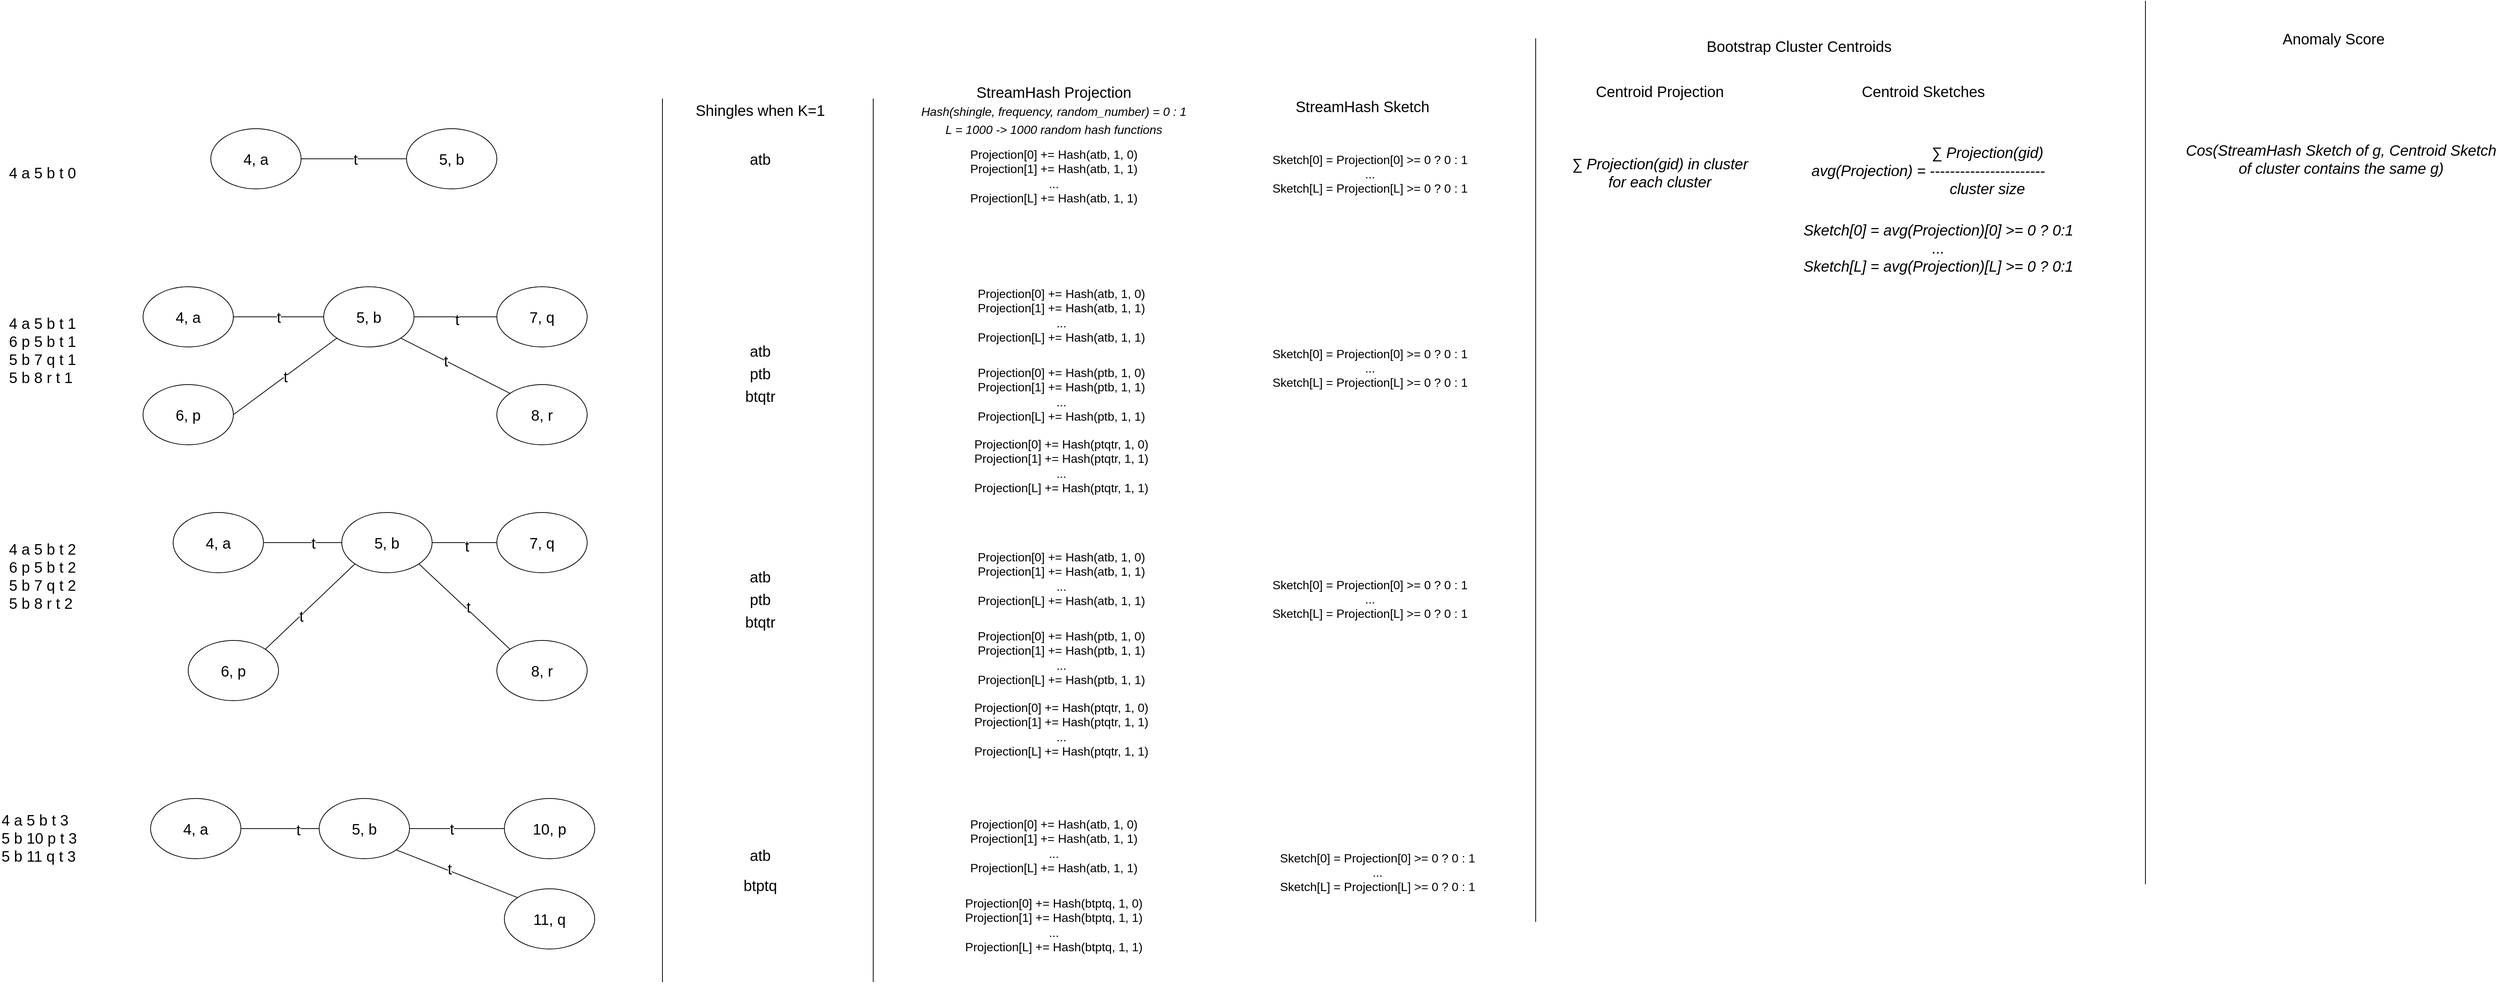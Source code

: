 <mxfile version="16.1.2" type="device"><diagram id="bBdnwD0coQgiD512IPW7" name="sample_data"><mxGraphModel dx="2013" dy="1991" grid="1" gridSize="10" guides="1" tooltips="1" connect="1" arrows="1" fold="1" page="1" pageScale="1" pageWidth="827" pageHeight="1169" math="0" shadow="0"><root><mxCell id="0"/><mxCell id="1" parent="0"/><mxCell id="2VWiF08SFE-unLNGT3d9-3" style="rounded=0;orthogonalLoop=1;jettySize=auto;html=1;exitX=1;exitY=0.5;exitDx=0;exitDy=0;entryX=0;entryY=0.5;entryDx=0;entryDy=0;endArrow=none;endFill=0;fontSize=20;" edge="1" parent="1" source="2VWiF08SFE-unLNGT3d9-1" target="2VWiF08SFE-unLNGT3d9-2"><mxGeometry relative="1" as="geometry"/></mxCell><mxCell id="2VWiF08SFE-unLNGT3d9-4" value="t" style="edgeLabel;html=1;align=center;verticalAlign=middle;resizable=0;points=[];fontSize=20;" vertex="1" connectable="0" parent="2VWiF08SFE-unLNGT3d9-3"><mxGeometry x="0.029" relative="1" as="geometry"><mxPoint as="offset"/></mxGeometry></mxCell><mxCell id="2VWiF08SFE-unLNGT3d9-1" value="4, a" style="ellipse;whiteSpace=wrap;html=1;fontSize=20;" vertex="1" parent="1"><mxGeometry x="180" y="90" width="120" height="80" as="geometry"/></mxCell><mxCell id="2VWiF08SFE-unLNGT3d9-2" value="5, b" style="ellipse;whiteSpace=wrap;html=1;fontSize=20;" vertex="1" parent="1"><mxGeometry x="440" y="90" width="120" height="80" as="geometry"/></mxCell><mxCell id="2VWiF08SFE-unLNGT3d9-5" value="4&#9;a&#9;5&#9;b&#9;t&#9;0" style="text;whiteSpace=wrap;html=1;fontSize=20;" vertex="1" parent="1"><mxGeometry x="-90" y="130" width="110" height="40" as="geometry"/></mxCell><mxCell id="2VWiF08SFE-unLNGT3d9-6" value="4&#9;a&#9;5&#9;b&#9;t&#9;1&#10;6&#9;p&#9;5&#9;b&#9;t&#9;1&#10;5&#9;b&#9;7&#9;q&#9;t&#9;1&#10;5&#9;b&#9;8&#9;r&#9;t&#9;1" style="text;whiteSpace=wrap;html=1;fontSize=20;" vertex="1" parent="1"><mxGeometry x="-90" y="330" width="110" height="110" as="geometry"/></mxCell><mxCell id="2VWiF08SFE-unLNGT3d9-10" value="t" style="edgeStyle=none;rounded=0;orthogonalLoop=1;jettySize=auto;html=1;exitX=1;exitY=0.5;exitDx=0;exitDy=0;entryX=0;entryY=0.5;entryDx=0;entryDy=0;fontSize=20;endArrow=none;endFill=0;" edge="1" parent="1" source="2VWiF08SFE-unLNGT3d9-7" target="2VWiF08SFE-unLNGT3d9-8"><mxGeometry relative="1" as="geometry"/></mxCell><mxCell id="2VWiF08SFE-unLNGT3d9-7" value="4, a" style="ellipse;whiteSpace=wrap;html=1;fontSize=20;" vertex="1" parent="1"><mxGeometry x="90" y="300" width="120" height="80" as="geometry"/></mxCell><mxCell id="2VWiF08SFE-unLNGT3d9-13" style="edgeStyle=none;rounded=0;orthogonalLoop=1;jettySize=auto;html=1;exitX=1;exitY=0.5;exitDx=0;exitDy=0;entryX=0;entryY=0.5;entryDx=0;entryDy=0;fontSize=20;endArrow=none;endFill=0;" edge="1" parent="1" source="2VWiF08SFE-unLNGT3d9-8" target="2VWiF08SFE-unLNGT3d9-12"><mxGeometry relative="1" as="geometry"/></mxCell><mxCell id="2VWiF08SFE-unLNGT3d9-14" value="t" style="edgeLabel;html=1;align=center;verticalAlign=middle;resizable=0;points=[];fontSize=20;" vertex="1" connectable="0" parent="2VWiF08SFE-unLNGT3d9-13"><mxGeometry x="0.032" y="-3" relative="1" as="geometry"><mxPoint as="offset"/></mxGeometry></mxCell><mxCell id="2VWiF08SFE-unLNGT3d9-39" style="edgeStyle=none;rounded=0;orthogonalLoop=1;jettySize=auto;html=1;exitX=1;exitY=1;exitDx=0;exitDy=0;entryX=0;entryY=0;entryDx=0;entryDy=0;fontSize=20;endArrow=none;endFill=0;" edge="1" parent="1" source="2VWiF08SFE-unLNGT3d9-8" target="2VWiF08SFE-unLNGT3d9-15"><mxGeometry relative="1" as="geometry"/></mxCell><mxCell id="2VWiF08SFE-unLNGT3d9-40" value="t" style="edgeLabel;html=1;align=center;verticalAlign=middle;resizable=0;points=[];fontSize=20;" vertex="1" connectable="0" parent="2VWiF08SFE-unLNGT3d9-39"><mxGeometry x="-0.181" relative="1" as="geometry"><mxPoint y="-1" as="offset"/></mxGeometry></mxCell><mxCell id="2VWiF08SFE-unLNGT3d9-8" value="5, b" style="ellipse;whiteSpace=wrap;html=1;fontSize=20;" vertex="1" parent="1"><mxGeometry x="330" y="300" width="120" height="80" as="geometry"/></mxCell><mxCell id="2VWiF08SFE-unLNGT3d9-11" value="t" style="edgeStyle=none;rounded=0;orthogonalLoop=1;jettySize=auto;html=1;exitX=1;exitY=0.5;exitDx=0;exitDy=0;entryX=0;entryY=1;entryDx=0;entryDy=0;fontSize=20;endArrow=none;endFill=0;" edge="1" parent="1" source="2VWiF08SFE-unLNGT3d9-9" target="2VWiF08SFE-unLNGT3d9-8"><mxGeometry relative="1" as="geometry"/></mxCell><mxCell id="2VWiF08SFE-unLNGT3d9-9" value="6, p" style="ellipse;whiteSpace=wrap;html=1;fontSize=20;" vertex="1" parent="1"><mxGeometry x="90" y="430" width="120" height="80" as="geometry"/></mxCell><mxCell id="2VWiF08SFE-unLNGT3d9-12" value="7, q" style="ellipse;whiteSpace=wrap;html=1;fontSize=20;" vertex="1" parent="1"><mxGeometry x="560" y="300" width="120" height="80" as="geometry"/></mxCell><mxCell id="2VWiF08SFE-unLNGT3d9-15" value="8, r" style="ellipse;whiteSpace=wrap;html=1;fontSize=20;" vertex="1" parent="1"><mxGeometry x="560" y="430" width="120" height="80" as="geometry"/></mxCell><mxCell id="2VWiF08SFE-unLNGT3d9-17" value="4&#9;a&#9;5&#9;b&#9;t&#9;2&#10;6&#9;p&#9;5&#9;b&#9;t&#9;2&#10;5&#9;b&#9;7&#9;q&#9;t&#9;2&#10;5&#9;b&#9;8&#9;r&#9;t&#9;2" style="text;whiteSpace=wrap;html=1;fontSize=20;" vertex="1" parent="1"><mxGeometry x="-90" y="630" width="110" height="110" as="geometry"/></mxCell><mxCell id="2VWiF08SFE-unLNGT3d9-33" style="edgeStyle=none;rounded=0;orthogonalLoop=1;jettySize=auto;html=1;exitX=1;exitY=0.5;exitDx=0;exitDy=0;entryX=0;entryY=0.5;entryDx=0;entryDy=0;fontSize=20;endArrow=none;endFill=0;" edge="1" parent="1" source="2VWiF08SFE-unLNGT3d9-28" target="2VWiF08SFE-unLNGT3d9-29"><mxGeometry relative="1" as="geometry"/></mxCell><mxCell id="2VWiF08SFE-unLNGT3d9-34" value="t" style="edgeLabel;html=1;align=center;verticalAlign=middle;resizable=0;points=[];fontSize=20;" vertex="1" connectable="0" parent="2VWiF08SFE-unLNGT3d9-33"><mxGeometry x="0.269" relative="1" as="geometry"><mxPoint as="offset"/></mxGeometry></mxCell><mxCell id="2VWiF08SFE-unLNGT3d9-28" value="4, a" style="ellipse;whiteSpace=wrap;html=1;fontSize=20;" vertex="1" parent="1"><mxGeometry x="130" y="600" width="120" height="80" as="geometry"/></mxCell><mxCell id="2VWiF08SFE-unLNGT3d9-37" style="edgeStyle=none;rounded=0;orthogonalLoop=1;jettySize=auto;html=1;exitX=1;exitY=0.5;exitDx=0;exitDy=0;entryX=0;entryY=0.5;entryDx=0;entryDy=0;fontSize=20;endArrow=none;endFill=0;" edge="1" parent="1" source="2VWiF08SFE-unLNGT3d9-29" target="2VWiF08SFE-unLNGT3d9-31"><mxGeometry relative="1" as="geometry"/></mxCell><mxCell id="2VWiF08SFE-unLNGT3d9-43" value="t" style="edgeLabel;html=1;align=center;verticalAlign=middle;resizable=0;points=[];fontSize=20;" vertex="1" connectable="0" parent="2VWiF08SFE-unLNGT3d9-37"><mxGeometry x="0.07" y="-4" relative="1" as="geometry"><mxPoint as="offset"/></mxGeometry></mxCell><mxCell id="2VWiF08SFE-unLNGT3d9-41" style="edgeStyle=none;rounded=0;orthogonalLoop=1;jettySize=auto;html=1;exitX=1;exitY=1;exitDx=0;exitDy=0;entryX=0;entryY=0;entryDx=0;entryDy=0;fontSize=20;endArrow=none;endFill=0;" edge="1" parent="1" source="2VWiF08SFE-unLNGT3d9-29" target="2VWiF08SFE-unLNGT3d9-32"><mxGeometry relative="1" as="geometry"/></mxCell><mxCell id="2VWiF08SFE-unLNGT3d9-42" value="t" style="edgeLabel;html=1;align=center;verticalAlign=middle;resizable=0;points=[];fontSize=20;" vertex="1" connectable="0" parent="2VWiF08SFE-unLNGT3d9-41"><mxGeometry x="0.035" y="3" relative="1" as="geometry"><mxPoint as="offset"/></mxGeometry></mxCell><mxCell id="2VWiF08SFE-unLNGT3d9-29" value="5, b" style="ellipse;whiteSpace=wrap;html=1;fontSize=20;" vertex="1" parent="1"><mxGeometry x="354" y="600" width="120" height="80" as="geometry"/></mxCell><mxCell id="2VWiF08SFE-unLNGT3d9-35" style="edgeStyle=none;rounded=0;orthogonalLoop=1;jettySize=auto;html=1;exitX=1;exitY=0;exitDx=0;exitDy=0;entryX=0;entryY=1;entryDx=0;entryDy=0;fontSize=20;endArrow=none;endFill=0;" edge="1" parent="1" source="2VWiF08SFE-unLNGT3d9-30" target="2VWiF08SFE-unLNGT3d9-29"><mxGeometry relative="1" as="geometry"/></mxCell><mxCell id="2VWiF08SFE-unLNGT3d9-36" value="t" style="edgeLabel;html=1;align=center;verticalAlign=middle;resizable=0;points=[];fontSize=20;" vertex="1" connectable="0" parent="2VWiF08SFE-unLNGT3d9-35"><mxGeometry x="-0.206" relative="1" as="geometry"><mxPoint as="offset"/></mxGeometry></mxCell><mxCell id="2VWiF08SFE-unLNGT3d9-30" value="6, p" style="ellipse;whiteSpace=wrap;html=1;fontSize=20;" vertex="1" parent="1"><mxGeometry x="150" y="770" width="120" height="80" as="geometry"/></mxCell><mxCell id="2VWiF08SFE-unLNGT3d9-31" value="7, q" style="ellipse;whiteSpace=wrap;html=1;fontSize=20;" vertex="1" parent="1"><mxGeometry x="560" y="600" width="120" height="80" as="geometry"/></mxCell><mxCell id="2VWiF08SFE-unLNGT3d9-32" value="8, r" style="ellipse;whiteSpace=wrap;html=1;fontSize=20;" vertex="1" parent="1"><mxGeometry x="560" y="770" width="120" height="80" as="geometry"/></mxCell><mxCell id="2VWiF08SFE-unLNGT3d9-44" value="4&#9;a&#9;5&#9;b&#9;t&#9;3&#10;5&#9;b&#9;10&#9;p&#9;t&#9;3&#10;5&#9;b&#9;11&#9;q&#9;t&#9;3" style="text;whiteSpace=wrap;html=1;fontSize=20;" vertex="1" parent="1"><mxGeometry x="-100" y="990" width="130" height="90" as="geometry"/></mxCell><mxCell id="2VWiF08SFE-unLNGT3d9-48" style="edgeStyle=none;rounded=0;orthogonalLoop=1;jettySize=auto;html=1;exitX=1;exitY=0.5;exitDx=0;exitDy=0;entryX=0;entryY=0.5;entryDx=0;entryDy=0;fontSize=20;endArrow=none;endFill=0;" edge="1" parent="1" source="2VWiF08SFE-unLNGT3d9-45" target="2VWiF08SFE-unLNGT3d9-46"><mxGeometry relative="1" as="geometry"/></mxCell><mxCell id="2VWiF08SFE-unLNGT3d9-52" value="t" style="edgeLabel;html=1;align=center;verticalAlign=middle;resizable=0;points=[];fontSize=20;" vertex="1" connectable="0" parent="2VWiF08SFE-unLNGT3d9-48"><mxGeometry x="0.462" y="-1" relative="1" as="geometry"><mxPoint as="offset"/></mxGeometry></mxCell><mxCell id="2VWiF08SFE-unLNGT3d9-45" value="4, a" style="ellipse;whiteSpace=wrap;html=1;fontSize=20;" vertex="1" parent="1"><mxGeometry x="100" y="980" width="120" height="80" as="geometry"/></mxCell><mxCell id="2VWiF08SFE-unLNGT3d9-49" style="edgeStyle=none;rounded=0;orthogonalLoop=1;jettySize=auto;html=1;exitX=1;exitY=0.5;exitDx=0;exitDy=0;entryX=0;entryY=0.5;entryDx=0;entryDy=0;fontSize=20;endArrow=none;endFill=0;" edge="1" parent="1" source="2VWiF08SFE-unLNGT3d9-46" target="2VWiF08SFE-unLNGT3d9-47"><mxGeometry relative="1" as="geometry"/></mxCell><mxCell id="2VWiF08SFE-unLNGT3d9-53" value="t" style="edgeLabel;html=1;align=center;verticalAlign=middle;resizable=0;points=[];fontSize=20;" vertex="1" connectable="0" parent="2VWiF08SFE-unLNGT3d9-49"><mxGeometry x="-0.111" relative="1" as="geometry"><mxPoint as="offset"/></mxGeometry></mxCell><mxCell id="2VWiF08SFE-unLNGT3d9-51" style="edgeStyle=none;rounded=0;orthogonalLoop=1;jettySize=auto;html=1;exitX=1;exitY=1;exitDx=0;exitDy=0;entryX=0;entryY=0;entryDx=0;entryDy=0;fontSize=20;endArrow=none;endFill=0;" edge="1" parent="1" source="2VWiF08SFE-unLNGT3d9-46" target="2VWiF08SFE-unLNGT3d9-50"><mxGeometry relative="1" as="geometry"/></mxCell><mxCell id="2VWiF08SFE-unLNGT3d9-54" value="t" style="edgeLabel;html=1;align=center;verticalAlign=middle;resizable=0;points=[];fontSize=20;" vertex="1" connectable="0" parent="2VWiF08SFE-unLNGT3d9-51"><mxGeometry x="-0.137" y="3" relative="1" as="geometry"><mxPoint as="offset"/></mxGeometry></mxCell><mxCell id="2VWiF08SFE-unLNGT3d9-46" value="5, b" style="ellipse;whiteSpace=wrap;html=1;fontSize=20;" vertex="1" parent="1"><mxGeometry x="324" y="980" width="120" height="80" as="geometry"/></mxCell><mxCell id="2VWiF08SFE-unLNGT3d9-47" value="10, p" style="ellipse;whiteSpace=wrap;html=1;fontSize=20;" vertex="1" parent="1"><mxGeometry x="570" y="980" width="120" height="80" as="geometry"/></mxCell><mxCell id="2VWiF08SFE-unLNGT3d9-50" value="11, q" style="ellipse;whiteSpace=wrap;html=1;fontSize=20;" vertex="1" parent="1"><mxGeometry x="570" y="1100" width="120" height="80" as="geometry"/></mxCell><mxCell id="2VWiF08SFE-unLNGT3d9-55" value="Shingles when K=1" style="text;html=1;strokeColor=none;fillColor=none;align=center;verticalAlign=middle;whiteSpace=wrap;rounded=0;fontSize=20;" vertex="1" parent="1"><mxGeometry x="820" y="50" width="180" height="30" as="geometry"/></mxCell><mxCell id="2VWiF08SFE-unLNGT3d9-56" value="atb" style="text;html=1;strokeColor=none;fillColor=none;align=center;verticalAlign=middle;whiteSpace=wrap;rounded=0;fontSize=20;" vertex="1" parent="1"><mxGeometry x="860" y="115" width="100" height="30" as="geometry"/></mxCell><mxCell id="2VWiF08SFE-unLNGT3d9-57" value="atb" style="text;html=1;strokeColor=none;fillColor=none;align=center;verticalAlign=middle;whiteSpace=wrap;rounded=0;fontSize=20;" vertex="1" parent="1"><mxGeometry x="860" y="370" width="100" height="30" as="geometry"/></mxCell><mxCell id="2VWiF08SFE-unLNGT3d9-58" value="ptb" style="text;html=1;strokeColor=none;fillColor=none;align=center;verticalAlign=middle;whiteSpace=wrap;rounded=0;fontSize=20;" vertex="1" parent="1"><mxGeometry x="860" y="400" width="100" height="30" as="geometry"/></mxCell><mxCell id="2VWiF08SFE-unLNGT3d9-59" value="btqtr" style="text;html=1;strokeColor=none;fillColor=none;align=center;verticalAlign=middle;whiteSpace=wrap;rounded=0;fontSize=20;" vertex="1" parent="1"><mxGeometry x="860" y="430" width="100" height="30" as="geometry"/></mxCell><mxCell id="2VWiF08SFE-unLNGT3d9-60" value="atb" style="text;html=1;strokeColor=none;fillColor=none;align=center;verticalAlign=middle;whiteSpace=wrap;rounded=0;fontSize=20;" vertex="1" parent="1"><mxGeometry x="860" y="670" width="100" height="30" as="geometry"/></mxCell><mxCell id="2VWiF08SFE-unLNGT3d9-61" value="ptb" style="text;html=1;strokeColor=none;fillColor=none;align=center;verticalAlign=middle;whiteSpace=wrap;rounded=0;fontSize=20;" vertex="1" parent="1"><mxGeometry x="860" y="700" width="100" height="30" as="geometry"/></mxCell><mxCell id="2VWiF08SFE-unLNGT3d9-62" value="btqtr" style="text;html=1;strokeColor=none;fillColor=none;align=center;verticalAlign=middle;whiteSpace=wrap;rounded=0;fontSize=20;" vertex="1" parent="1"><mxGeometry x="860" y="730" width="100" height="30" as="geometry"/></mxCell><mxCell id="2VWiF08SFE-unLNGT3d9-63" value="atb" style="text;html=1;strokeColor=none;fillColor=none;align=center;verticalAlign=middle;whiteSpace=wrap;rounded=0;fontSize=20;" vertex="1" parent="1"><mxGeometry x="860" y="1040" width="100" height="30" as="geometry"/></mxCell><mxCell id="2VWiF08SFE-unLNGT3d9-65" value="btptq" style="text;html=1;strokeColor=none;fillColor=none;align=center;verticalAlign=middle;whiteSpace=wrap;rounded=0;fontSize=20;" vertex="1" parent="1"><mxGeometry x="860" y="1080" width="100" height="30" as="geometry"/></mxCell><mxCell id="2VWiF08SFE-unLNGT3d9-66" value="" style="endArrow=none;html=1;rounded=0;fontSize=20;" edge="1" parent="1"><mxGeometry width="50" height="50" relative="1" as="geometry"><mxPoint x="780" y="1224" as="sourcePoint"/><mxPoint x="780" y="50" as="targetPoint"/></mxGeometry></mxCell><mxCell id="2VWiF08SFE-unLNGT3d9-67" value="StreamHash Projection&lt;br&gt;&lt;font style=&quot;font-size: 16px&quot;&gt;&lt;i&gt;Hash(shingle, frequency, random_number) = 0 : 1&lt;/i&gt;&lt;br&gt;&lt;i&gt;L = 1000 -&amp;gt; 1000 random hash functions&lt;/i&gt;&lt;br&gt;&lt;/font&gt;" style="text;html=1;strokeColor=none;fillColor=none;align=center;verticalAlign=middle;whiteSpace=wrap;rounded=0;fontSize=20;" vertex="1" parent="1"><mxGeometry x="1120" y="35" width="360" height="60" as="geometry"/></mxCell><mxCell id="2VWiF08SFE-unLNGT3d9-69" value="Projection[0] += Hash(atb, 1, 0)&lt;br&gt;Projection[1] += Hash(atb, 1, 1)&lt;br&gt;...&lt;br&gt;Projection[L] += Hash(atb, 1, 1)" style="text;html=1;strokeColor=none;fillColor=none;align=center;verticalAlign=middle;whiteSpace=wrap;rounded=0;fontSize=16;" vertex="1" parent="1"><mxGeometry x="1160" y="115" width="280" height="75" as="geometry"/></mxCell><mxCell id="2VWiF08SFE-unLNGT3d9-73" value="" style="endArrow=none;html=1;rounded=0;fontSize=20;" edge="1" parent="1"><mxGeometry width="50" height="50" relative="1" as="geometry"><mxPoint x="1060" y="1224" as="sourcePoint"/><mxPoint x="1060" y="50" as="targetPoint"/></mxGeometry></mxCell><mxCell id="2VWiF08SFE-unLNGT3d9-74" value="StreamHash Sketch" style="text;html=1;strokeColor=none;fillColor=none;align=center;verticalAlign=middle;whiteSpace=wrap;rounded=0;fontSize=20;" vertex="1" parent="1"><mxGeometry x="1530" y="30" width="360" height="60" as="geometry"/></mxCell><mxCell id="2VWiF08SFE-unLNGT3d9-75" value="Projection[0] += Hash(atb, 1, 0)&lt;br&gt;Projection[1] += Hash(atb, 1, 1)&lt;br&gt;...&lt;br&gt;Projection[L] += Hash(atb, 1, 1)&lt;br&gt;" style="text;html=1;strokeColor=none;fillColor=none;align=center;verticalAlign=middle;whiteSpace=wrap;rounded=0;fontSize=16;" vertex="1" parent="1"><mxGeometry x="1170" y="300" width="280" height="75" as="geometry"/></mxCell><mxCell id="2VWiF08SFE-unLNGT3d9-78" value="Projection[0] += Hash(ptb, 1, 0)&lt;br&gt;Projection[1] += Hash(ptb, 1, 1)&lt;br&gt;...&lt;br&gt;Projection[L] += Hash(ptb, 1, 1)" style="text;html=1;strokeColor=none;fillColor=none;align=center;verticalAlign=middle;whiteSpace=wrap;rounded=0;fontSize=16;" vertex="1" parent="1"><mxGeometry x="1170" y="405" width="280" height="75" as="geometry"/></mxCell><mxCell id="2VWiF08SFE-unLNGT3d9-79" value="Projection[0] += Hash(ptqtr, 1, 0)&lt;br&gt;Projection[1] += Hash(ptqtr, 1, 1)&lt;br&gt;...&lt;br&gt;Projection[L] += Hash(ptqtr, 1, 1)" style="text;html=1;strokeColor=none;fillColor=none;align=center;verticalAlign=middle;whiteSpace=wrap;rounded=0;fontSize=16;" vertex="1" parent="1"><mxGeometry x="1170" y="500" width="280" height="75" as="geometry"/></mxCell><mxCell id="2VWiF08SFE-unLNGT3d9-80" value="Projection[0] += Hash(atb, 1, 0)&lt;br&gt;Projection[1] += Hash(atb, 1, 1)&lt;br&gt;...&lt;br&gt;Projection[L] += Hash(atb, 1, 1)&lt;br&gt;" style="text;html=1;strokeColor=none;fillColor=none;align=center;verticalAlign=middle;whiteSpace=wrap;rounded=0;fontSize=16;" vertex="1" parent="1"><mxGeometry x="1170" y="650" width="280" height="75" as="geometry"/></mxCell><mxCell id="2VWiF08SFE-unLNGT3d9-81" value="Projection[0] += Hash(ptb, 1, 0)&lt;br&gt;Projection[1] += Hash(ptb, 1, 1)&lt;br&gt;...&lt;br&gt;Projection[L] += Hash(ptb, 1, 1)" style="text;html=1;strokeColor=none;fillColor=none;align=center;verticalAlign=middle;whiteSpace=wrap;rounded=0;fontSize=16;" vertex="1" parent="1"><mxGeometry x="1170" y="755" width="280" height="75" as="geometry"/></mxCell><mxCell id="2VWiF08SFE-unLNGT3d9-82" value="Projection[0] += Hash(ptqtr, 1, 0)&lt;br&gt;Projection[1] += Hash(ptqtr, 1, 1)&lt;br&gt;...&lt;br&gt;Projection[L] += Hash(ptqtr, 1, 1)" style="text;html=1;strokeColor=none;fillColor=none;align=center;verticalAlign=middle;whiteSpace=wrap;rounded=0;fontSize=16;" vertex="1" parent="1"><mxGeometry x="1170" y="850" width="280" height="75" as="geometry"/></mxCell><mxCell id="2VWiF08SFE-unLNGT3d9-83" value="Projection[0] += Hash(atb, 1, 0)&lt;br&gt;Projection[1] += Hash(atb, 1, 1)&lt;br&gt;...&lt;br&gt;Projection[L] += Hash(atb, 1, 1)&lt;br&gt;" style="text;html=1;strokeColor=none;fillColor=none;align=center;verticalAlign=middle;whiteSpace=wrap;rounded=0;fontSize=16;" vertex="1" parent="1"><mxGeometry x="1160" y="1005" width="280" height="75" as="geometry"/></mxCell><mxCell id="2VWiF08SFE-unLNGT3d9-84" value="Projection[0] += Hash(btptq, 1, 0)&lt;br&gt;Projection[1] += Hash(btptq, 1, 1)&lt;br&gt;...&lt;br&gt;Projection[L] += Hash(btptq, 1, 1)" style="text;html=1;strokeColor=none;fillColor=none;align=center;verticalAlign=middle;whiteSpace=wrap;rounded=0;fontSize=16;" vertex="1" parent="1"><mxGeometry x="1160" y="1110" width="280" height="75" as="geometry"/></mxCell><mxCell id="2VWiF08SFE-unLNGT3d9-85" value="Sketch[0] = Projection[0] &amp;gt;= 0 ? 0 : 1&lt;br&gt;...&lt;br&gt;Sketch[L] = Projection[L] &amp;gt;= 0 ? 0 : 1" style="text;html=1;strokeColor=none;fillColor=none;align=center;verticalAlign=middle;whiteSpace=wrap;rounded=0;fontSize=16;" vertex="1" parent="1"><mxGeometry x="1580" y="112.5" width="280" height="75" as="geometry"/></mxCell><mxCell id="2VWiF08SFE-unLNGT3d9-86" value="Sketch[0] = Projection[0] &amp;gt;= 0 ? 0 : 1&lt;br&gt;...&lt;br&gt;Sketch[L] = Projection[L] &amp;gt;= 0 ? 0 : 1" style="text;html=1;strokeColor=none;fillColor=none;align=center;verticalAlign=middle;whiteSpace=wrap;rounded=0;fontSize=16;" vertex="1" parent="1"><mxGeometry x="1580" y="370" width="280" height="75" as="geometry"/></mxCell><mxCell id="2VWiF08SFE-unLNGT3d9-87" value="Sketch[0] = Projection[0] &amp;gt;= 0 ? 0 : 1&lt;br&gt;...&lt;br&gt;Sketch[L] = Projection[L] &amp;gt;= 0 ? 0 : 1" style="text;html=1;strokeColor=none;fillColor=none;align=center;verticalAlign=middle;whiteSpace=wrap;rounded=0;fontSize=16;" vertex="1" parent="1"><mxGeometry x="1580" y="677.5" width="280" height="75" as="geometry"/></mxCell><mxCell id="2VWiF08SFE-unLNGT3d9-88" value="Sketch[0] = Projection[0] &amp;gt;= 0 ? 0 : 1&lt;br&gt;...&lt;br&gt;Sketch[L] = Projection[L] &amp;gt;= 0 ? 0 : 1" style="text;html=1;strokeColor=none;fillColor=none;align=center;verticalAlign=middle;whiteSpace=wrap;rounded=0;fontSize=16;" vertex="1" parent="1"><mxGeometry x="1590" y="1040" width="280" height="75" as="geometry"/></mxCell><mxCell id="2VWiF08SFE-unLNGT3d9-89" value="" style="endArrow=none;html=1;rounded=0;fontSize=20;" edge="1" parent="1"><mxGeometry width="50" height="50" relative="1" as="geometry"><mxPoint x="1940" y="1144" as="sourcePoint"/><mxPoint x="1940" y="-30" as="targetPoint"/></mxGeometry></mxCell><mxCell id="2VWiF08SFE-unLNGT3d9-90" value="Bootstrap Cluster Centroids" style="text;html=1;strokeColor=none;fillColor=none;align=center;verticalAlign=middle;whiteSpace=wrap;rounded=0;fontSize=20;" vertex="1" parent="1"><mxGeometry x="2110" y="-50" width="360" height="60" as="geometry"/></mxCell><mxCell id="2VWiF08SFE-unLNGT3d9-91" value="Centroid Projection" style="text;html=1;strokeColor=none;fillColor=none;align=center;verticalAlign=middle;whiteSpace=wrap;rounded=0;fontSize=20;" vertex="1" parent="1"><mxGeometry x="1950" y="10" width="310" height="60" as="geometry"/></mxCell><mxCell id="2VWiF08SFE-unLNGT3d9-92" value="&lt;i&gt;∑ Projection(gid) in cluster&lt;br&gt;for each cluster&lt;br&gt;&lt;/i&gt;" style="text;html=1;strokeColor=none;fillColor=none;align=center;verticalAlign=middle;whiteSpace=wrap;rounded=0;fontSize=20;" vertex="1" parent="1"><mxGeometry x="1950" y="115" width="310" height="65" as="geometry"/></mxCell><mxCell id="2VWiF08SFE-unLNGT3d9-93" value="Centroid Sketches" style="text;html=1;strokeColor=none;fillColor=none;align=center;verticalAlign=middle;whiteSpace=wrap;rounded=0;fontSize=20;" vertex="1" parent="1"><mxGeometry x="2330" y="10" width="250" height="60" as="geometry"/></mxCell><mxCell id="2VWiF08SFE-unLNGT3d9-94" value="&lt;i&gt;∑ Projection(gid)&lt;br&gt;-----------------------&lt;br&gt;cluster size&lt;br&gt;&lt;/i&gt;" style="text;html=1;strokeColor=none;fillColor=none;align=center;verticalAlign=middle;whiteSpace=wrap;rounded=0;fontSize=20;" vertex="1" parent="1"><mxGeometry x="2460" y="112.5" width="160" height="65" as="geometry"/></mxCell><mxCell id="2VWiF08SFE-unLNGT3d9-95" value="&lt;i&gt;Sketch[0] =&amp;nbsp;&lt;/i&gt;&lt;i&gt;avg(Projection)[0] &amp;gt;= 0 ? 0:1&lt;/i&gt;&lt;i&gt;&lt;br&gt;...&lt;br&gt;&lt;/i&gt;&lt;i&gt;Sketch[L] =&amp;nbsp;&lt;/i&gt;&lt;i&gt;avg(Projection)[L] &amp;gt;= 0 ? 0:1&lt;/i&gt;&lt;i&gt;&lt;br&gt;&lt;/i&gt;" style="text;html=1;strokeColor=none;fillColor=none;align=center;verticalAlign=middle;whiteSpace=wrap;rounded=0;fontSize=20;" vertex="1" parent="1"><mxGeometry x="2260" y="215" width="430" height="65" as="geometry"/></mxCell><mxCell id="2VWiF08SFE-unLNGT3d9-96" value="&lt;i&gt;avg(Projection) =&amp;nbsp;&lt;br&gt;&lt;/i&gt;" style="text;html=1;strokeColor=none;fillColor=none;align=center;verticalAlign=middle;whiteSpace=wrap;rounded=0;fontSize=20;" vertex="1" parent="1"><mxGeometry x="2280" y="112.5" width="210" height="65" as="geometry"/></mxCell><mxCell id="2VWiF08SFE-unLNGT3d9-97" value="" style="endArrow=none;html=1;rounded=0;fontSize=20;" edge="1" parent="1"><mxGeometry width="50" height="50" relative="1" as="geometry"><mxPoint x="2750" y="1094" as="sourcePoint"/><mxPoint x="2750" y="-80" as="targetPoint"/></mxGeometry></mxCell><mxCell id="2VWiF08SFE-unLNGT3d9-98" value="Anomaly Score" style="text;html=1;strokeColor=none;fillColor=none;align=center;verticalAlign=middle;whiteSpace=wrap;rounded=0;fontSize=20;" vertex="1" parent="1"><mxGeometry x="2820" y="-60" width="360" height="60" as="geometry"/></mxCell><mxCell id="2VWiF08SFE-unLNGT3d9-99" value="&lt;i&gt;Cos(StreamHash Sketch of g, Centroid Sketch of cluster contains the same g)&lt;/i&gt;" style="text;html=1;strokeColor=none;fillColor=none;align=center;verticalAlign=middle;whiteSpace=wrap;rounded=0;fontSize=20;" vertex="1" parent="1"><mxGeometry x="2800" y="100" width="420" height="60" as="geometry"/></mxCell></root></mxGraphModel></diagram></mxfile>